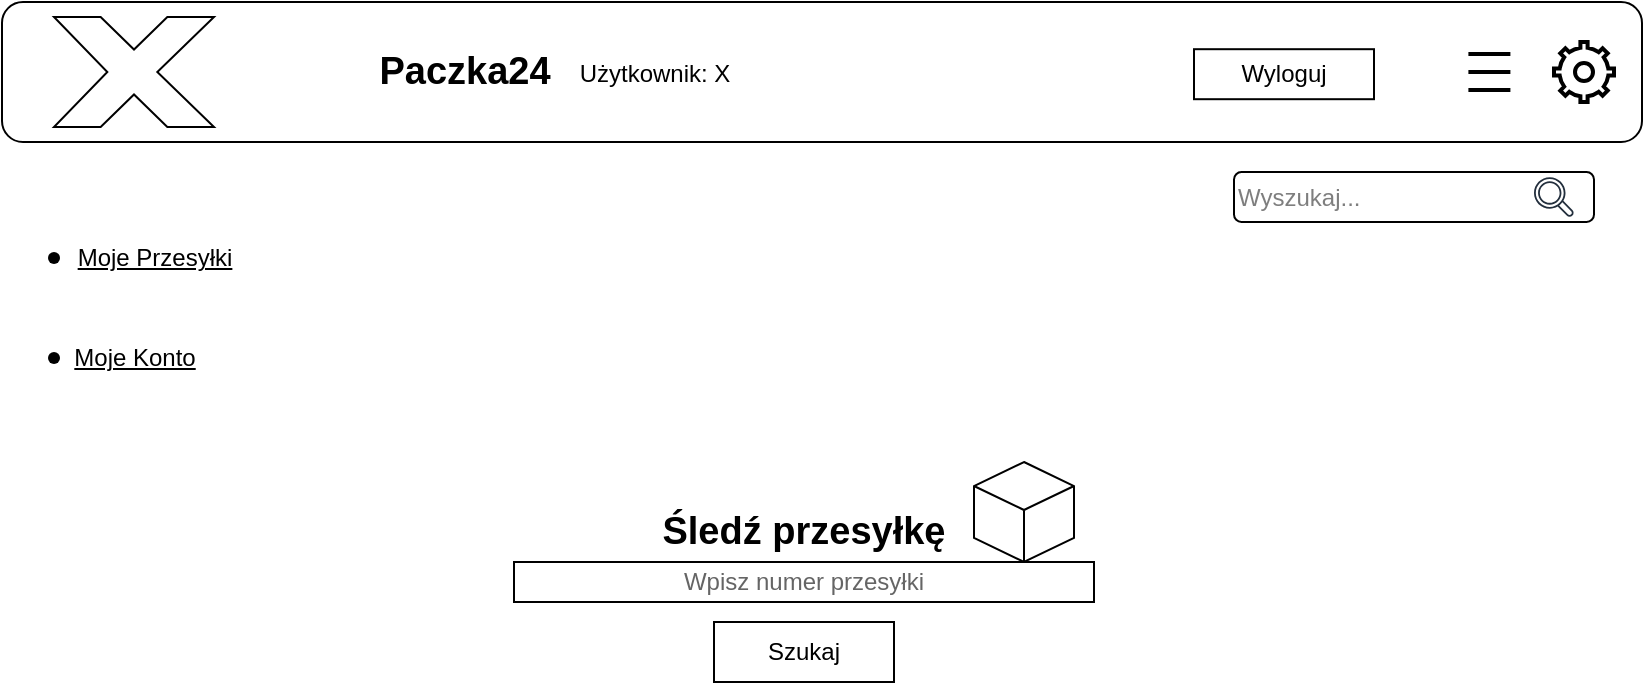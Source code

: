 <mxfile version="26.2.12">
  <diagram name="Strona-1" id="IvmJUWWYAiuel7kVuwOy">
    <mxGraphModel dx="2024" dy="1126" grid="1" gridSize="10" guides="1" tooltips="1" connect="1" arrows="1" fold="1" page="1" pageScale="1" pageWidth="827" pageHeight="1169" math="0" shadow="0">
      <root>
        <mxCell id="0" />
        <mxCell id="1" parent="0" />
        <mxCell id="PN3j98BIjmgV5FSvL1AX-1" value="" style="rounded=1;whiteSpace=wrap;html=1;" parent="1" vertex="1">
          <mxGeometry x="4" width="820" height="70" as="geometry" />
        </mxCell>
        <mxCell id="PN3j98BIjmgV5FSvL1AX-6" value="Paczka24" style="text;html=1;align=center;verticalAlign=middle;resizable=0;points=[];autosize=1;strokeColor=none;fillColor=none;fontStyle=1;fontSize=19;" parent="1" vertex="1">
          <mxGeometry x="180" y="15" width="110" height="40" as="geometry" />
        </mxCell>
        <mxCell id="PN3j98BIjmgV5FSvL1AX-7" value="" style="html=1;verticalLabelPosition=bottom;align=center;labelBackgroundColor=#ffffff;verticalAlign=top;strokeWidth=2;shadow=0;dashed=0;shape=mxgraph.ios7.icons.settings;" parent="1" vertex="1">
          <mxGeometry x="780" y="20" width="30" height="30" as="geometry" />
        </mxCell>
        <mxCell id="PN3j98BIjmgV5FSvL1AX-10" value="Użytkownik: X" style="text;html=1;align=center;verticalAlign=middle;resizable=0;points=[];autosize=1;strokeColor=none;fillColor=none;" parent="1" vertex="1">
          <mxGeometry x="280" y="21.4" width="100" height="30" as="geometry" />
        </mxCell>
        <mxCell id="PN3j98BIjmgV5FSvL1AX-14" value="" style="html=1;verticalLabelPosition=bottom;align=center;labelBackgroundColor=#ffffff;verticalAlign=top;strokeWidth=2;shadow=0;dashed=0;shape=mxgraph.ios7.icons.most_viewed;pointerEvents=1" parent="1" vertex="1">
          <mxGeometry x="730" y="23.6" width="28.2" height="22.8" as="geometry" />
        </mxCell>
        <mxCell id="PN3j98BIjmgV5FSvL1AX-18" value="Wyszukaj..." style="rounded=1;whiteSpace=wrap;html=1;align=left;textOpacity=50;" parent="1" vertex="1">
          <mxGeometry x="620" y="85" width="180" height="25" as="geometry" />
        </mxCell>
        <mxCell id="PN3j98BIjmgV5FSvL1AX-19" value="" style="sketch=0;outlineConnect=0;fontColor=#232F3E;gradientColor=none;fillColor=#232F3D;strokeColor=none;dashed=0;verticalLabelPosition=bottom;verticalAlign=top;align=center;html=1;fontSize=12;fontStyle=0;aspect=fixed;pointerEvents=1;shape=mxgraph.aws4.magnifying_glass_2;" parent="1" vertex="1">
          <mxGeometry x="770" y="87.5" width="20" height="20" as="geometry" />
        </mxCell>
        <mxCell id="PN3j98BIjmgV5FSvL1AX-22" value="" style="verticalLabelPosition=bottom;verticalAlign=top;html=1;shape=mxgraph.basic.x" parent="1" vertex="1">
          <mxGeometry x="30" y="7.5" width="80" height="55" as="geometry" />
        </mxCell>
        <mxCell id="PN3j98BIjmgV5FSvL1AX-26" value="Wpisz numer przesyłki" style="rounded=0;whiteSpace=wrap;html=1;textOpacity=60;" parent="1" vertex="1">
          <mxGeometry x="260" y="280" width="290" height="20" as="geometry" />
        </mxCell>
        <mxCell id="PN3j98BIjmgV5FSvL1AX-27" value="Śledź przesyłkę" style="text;html=1;align=center;verticalAlign=middle;whiteSpace=wrap;rounded=0;fontSize=19;fontStyle=1" parent="1" vertex="1">
          <mxGeometry x="320" y="250" width="170" height="30" as="geometry" />
        </mxCell>
        <mxCell id="PN3j98BIjmgV5FSvL1AX-28" value="" style="html=1;whiteSpace=wrap;shape=isoCube2;backgroundOutline=1;isoAngle=15;" parent="1" vertex="1">
          <mxGeometry x="490" y="230" width="50" height="50" as="geometry" />
        </mxCell>
        <mxCell id="8VmDItg4nQ9LfFQrZR_M-1" value="Szukaj" style="rounded=0;whiteSpace=wrap;html=1;" vertex="1" parent="1">
          <mxGeometry x="360" y="310" width="90" height="30" as="geometry" />
        </mxCell>
        <mxCell id="8VmDItg4nQ9LfFQrZR_M-2" value="Wyloguj" style="rounded=0;whiteSpace=wrap;html=1;" vertex="1" parent="1">
          <mxGeometry x="600" y="23.6" width="90" height="25" as="geometry" />
        </mxCell>
        <mxCell id="8VmDItg4nQ9LfFQrZR_M-3" value="" style="shape=waypoint;sketch=0;fillStyle=solid;size=6;pointerEvents=1;points=[];fillColor=none;resizable=0;rotatable=0;perimeter=centerPerimeter;snapToPoint=1;" vertex="1" parent="1">
          <mxGeometry x="20" y="118" width="20" height="20" as="geometry" />
        </mxCell>
        <mxCell id="8VmDItg4nQ9LfFQrZR_M-4" value="" style="shape=waypoint;sketch=0;fillStyle=solid;size=6;pointerEvents=1;points=[];fillColor=none;resizable=0;rotatable=0;perimeter=centerPerimeter;snapToPoint=1;" vertex="1" parent="1">
          <mxGeometry x="20" y="168" width="20" height="20" as="geometry" />
        </mxCell>
        <mxCell id="8VmDItg4nQ9LfFQrZR_M-5" value="Moje Przesyłki" style="text;html=1;align=center;verticalAlign=middle;resizable=0;points=[];autosize=1;strokeColor=none;fillColor=none;fontStyle=4" vertex="1" parent="1">
          <mxGeometry x="30" y="113" width="100" height="30" as="geometry" />
        </mxCell>
        <mxCell id="8VmDItg4nQ9LfFQrZR_M-6" value="Moje Konto" style="text;html=1;align=center;verticalAlign=middle;resizable=0;points=[];autosize=1;strokeColor=none;fillColor=none;fontStyle=4" vertex="1" parent="1">
          <mxGeometry x="30" y="163" width="80" height="30" as="geometry" />
        </mxCell>
      </root>
    </mxGraphModel>
  </diagram>
</mxfile>
